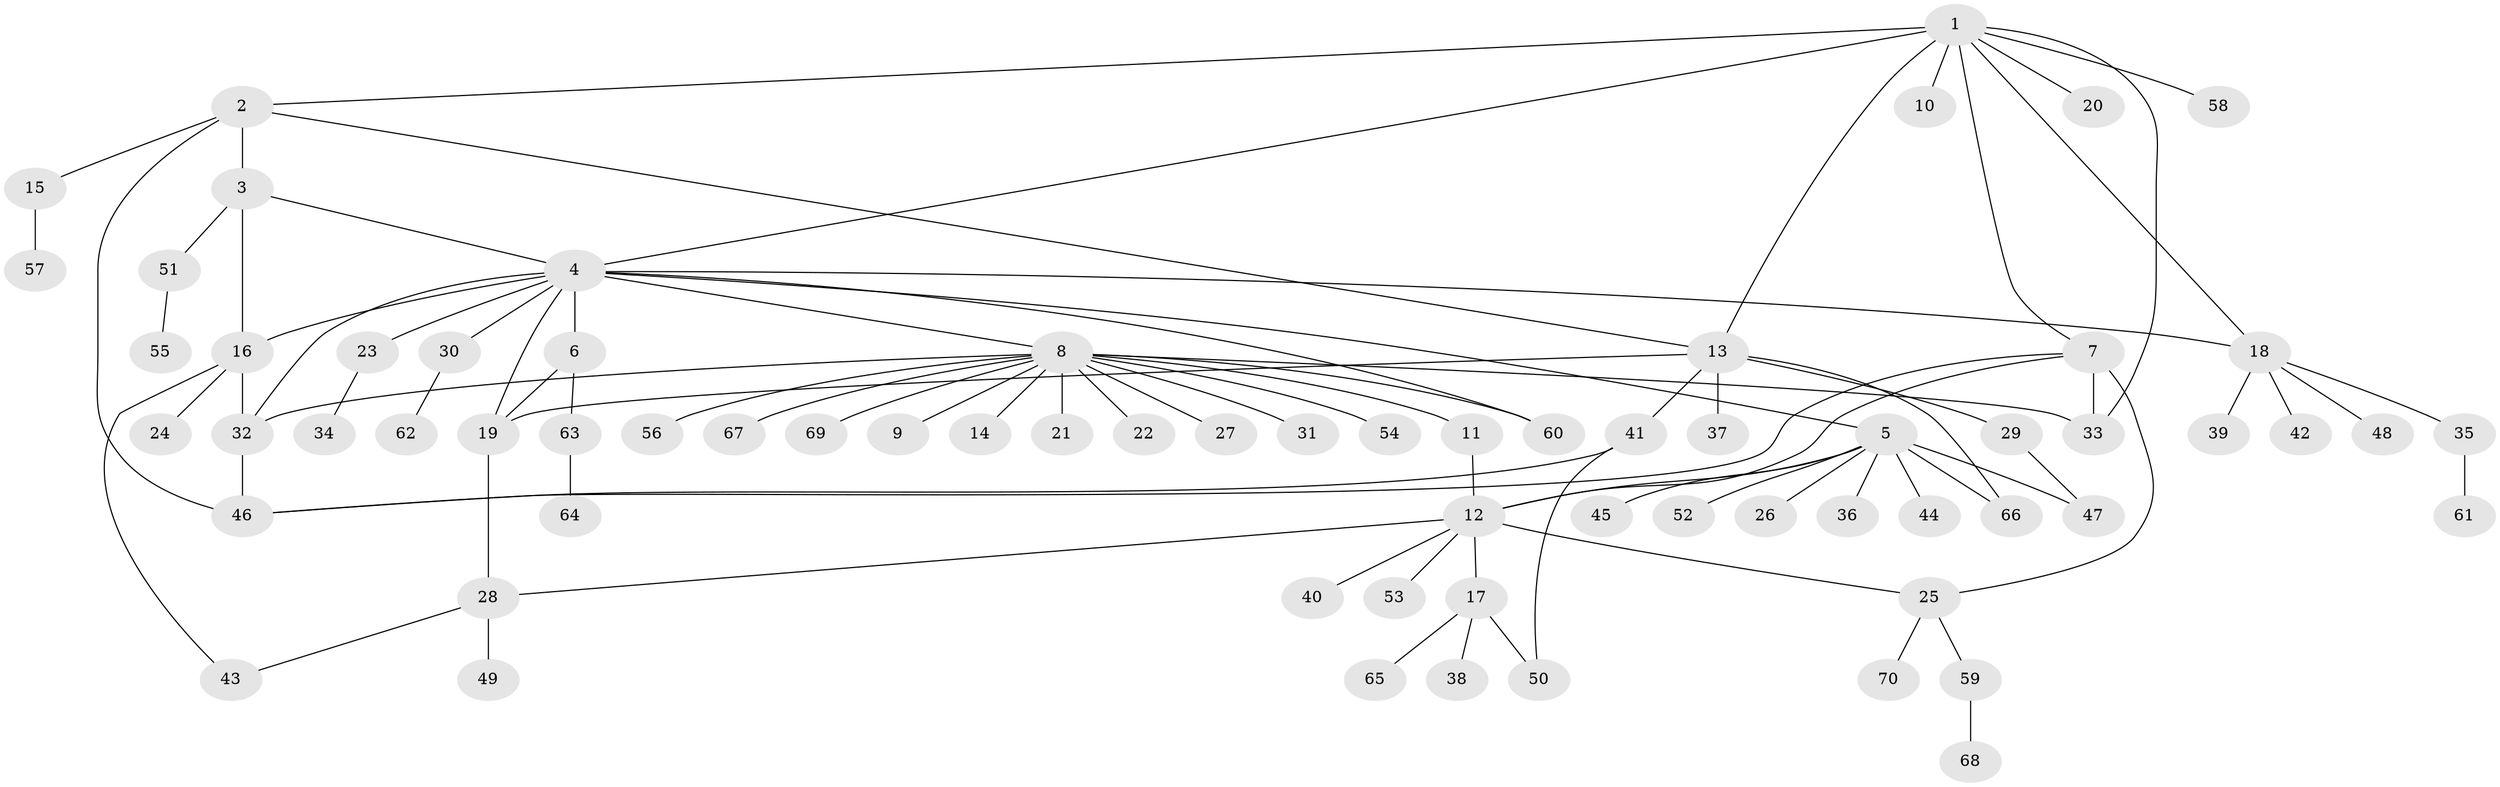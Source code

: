 // original degree distribution, {11: 0.007142857142857143, 13: 0.014285714285714285, 3: 0.06428571428571428, 24: 0.007142857142857143, 10: 0.007142857142857143, 1: 0.6214285714285714, 16: 0.007142857142857143, 2: 0.18571428571428572, 9: 0.014285714285714285, 4: 0.02857142857142857, 7: 0.014285714285714285, 5: 0.02142857142857143, 6: 0.007142857142857143}
// Generated by graph-tools (version 1.1) at 2025/35/03/09/25 02:35:16]
// undirected, 70 vertices, 91 edges
graph export_dot {
graph [start="1"]
  node [color=gray90,style=filled];
  1;
  2;
  3;
  4;
  5;
  6;
  7;
  8;
  9;
  10;
  11;
  12;
  13;
  14;
  15;
  16;
  17;
  18;
  19;
  20;
  21;
  22;
  23;
  24;
  25;
  26;
  27;
  28;
  29;
  30;
  31;
  32;
  33;
  34;
  35;
  36;
  37;
  38;
  39;
  40;
  41;
  42;
  43;
  44;
  45;
  46;
  47;
  48;
  49;
  50;
  51;
  52;
  53;
  54;
  55;
  56;
  57;
  58;
  59;
  60;
  61;
  62;
  63;
  64;
  65;
  66;
  67;
  68;
  69;
  70;
  1 -- 2 [weight=1.0];
  1 -- 4 [weight=1.0];
  1 -- 7 [weight=1.0];
  1 -- 10 [weight=2.0];
  1 -- 13 [weight=1.0];
  1 -- 18 [weight=1.0];
  1 -- 20 [weight=1.0];
  1 -- 33 [weight=1.0];
  1 -- 58 [weight=1.0];
  2 -- 3 [weight=8.0];
  2 -- 13 [weight=1.0];
  2 -- 15 [weight=1.0];
  2 -- 46 [weight=1.0];
  3 -- 4 [weight=1.0];
  3 -- 16 [weight=1.0];
  3 -- 51 [weight=1.0];
  4 -- 5 [weight=1.0];
  4 -- 6 [weight=12.0];
  4 -- 8 [weight=1.0];
  4 -- 16 [weight=1.0];
  4 -- 18 [weight=1.0];
  4 -- 19 [weight=1.0];
  4 -- 23 [weight=1.0];
  4 -- 30 [weight=1.0];
  4 -- 32 [weight=1.0];
  4 -- 60 [weight=1.0];
  5 -- 12 [weight=1.0];
  5 -- 26 [weight=1.0];
  5 -- 36 [weight=1.0];
  5 -- 44 [weight=1.0];
  5 -- 45 [weight=1.0];
  5 -- 47 [weight=1.0];
  5 -- 52 [weight=1.0];
  5 -- 66 [weight=1.0];
  6 -- 19 [weight=1.0];
  6 -- 63 [weight=1.0];
  7 -- 12 [weight=1.0];
  7 -- 25 [weight=1.0];
  7 -- 33 [weight=8.0];
  7 -- 46 [weight=1.0];
  8 -- 9 [weight=1.0];
  8 -- 11 [weight=1.0];
  8 -- 14 [weight=1.0];
  8 -- 21 [weight=1.0];
  8 -- 22 [weight=1.0];
  8 -- 27 [weight=1.0];
  8 -- 31 [weight=1.0];
  8 -- 32 [weight=1.0];
  8 -- 33 [weight=1.0];
  8 -- 54 [weight=1.0];
  8 -- 56 [weight=1.0];
  8 -- 60 [weight=1.0];
  8 -- 67 [weight=1.0];
  8 -- 69 [weight=1.0];
  11 -- 12 [weight=1.0];
  12 -- 17 [weight=1.0];
  12 -- 25 [weight=1.0];
  12 -- 28 [weight=1.0];
  12 -- 40 [weight=1.0];
  12 -- 53 [weight=1.0];
  13 -- 19 [weight=1.0];
  13 -- 29 [weight=1.0];
  13 -- 37 [weight=2.0];
  13 -- 41 [weight=1.0];
  13 -- 66 [weight=1.0];
  15 -- 57 [weight=2.0];
  16 -- 24 [weight=2.0];
  16 -- 32 [weight=1.0];
  16 -- 43 [weight=1.0];
  17 -- 38 [weight=1.0];
  17 -- 50 [weight=1.0];
  17 -- 65 [weight=1.0];
  18 -- 35 [weight=1.0];
  18 -- 39 [weight=1.0];
  18 -- 42 [weight=1.0];
  18 -- 48 [weight=1.0];
  19 -- 28 [weight=1.0];
  23 -- 34 [weight=1.0];
  25 -- 59 [weight=1.0];
  25 -- 70 [weight=1.0];
  28 -- 43 [weight=1.0];
  28 -- 49 [weight=1.0];
  29 -- 47 [weight=2.0];
  30 -- 62 [weight=1.0];
  32 -- 46 [weight=2.0];
  35 -- 61 [weight=1.0];
  41 -- 46 [weight=1.0];
  41 -- 50 [weight=2.0];
  51 -- 55 [weight=1.0];
  59 -- 68 [weight=1.0];
  63 -- 64 [weight=1.0];
}
